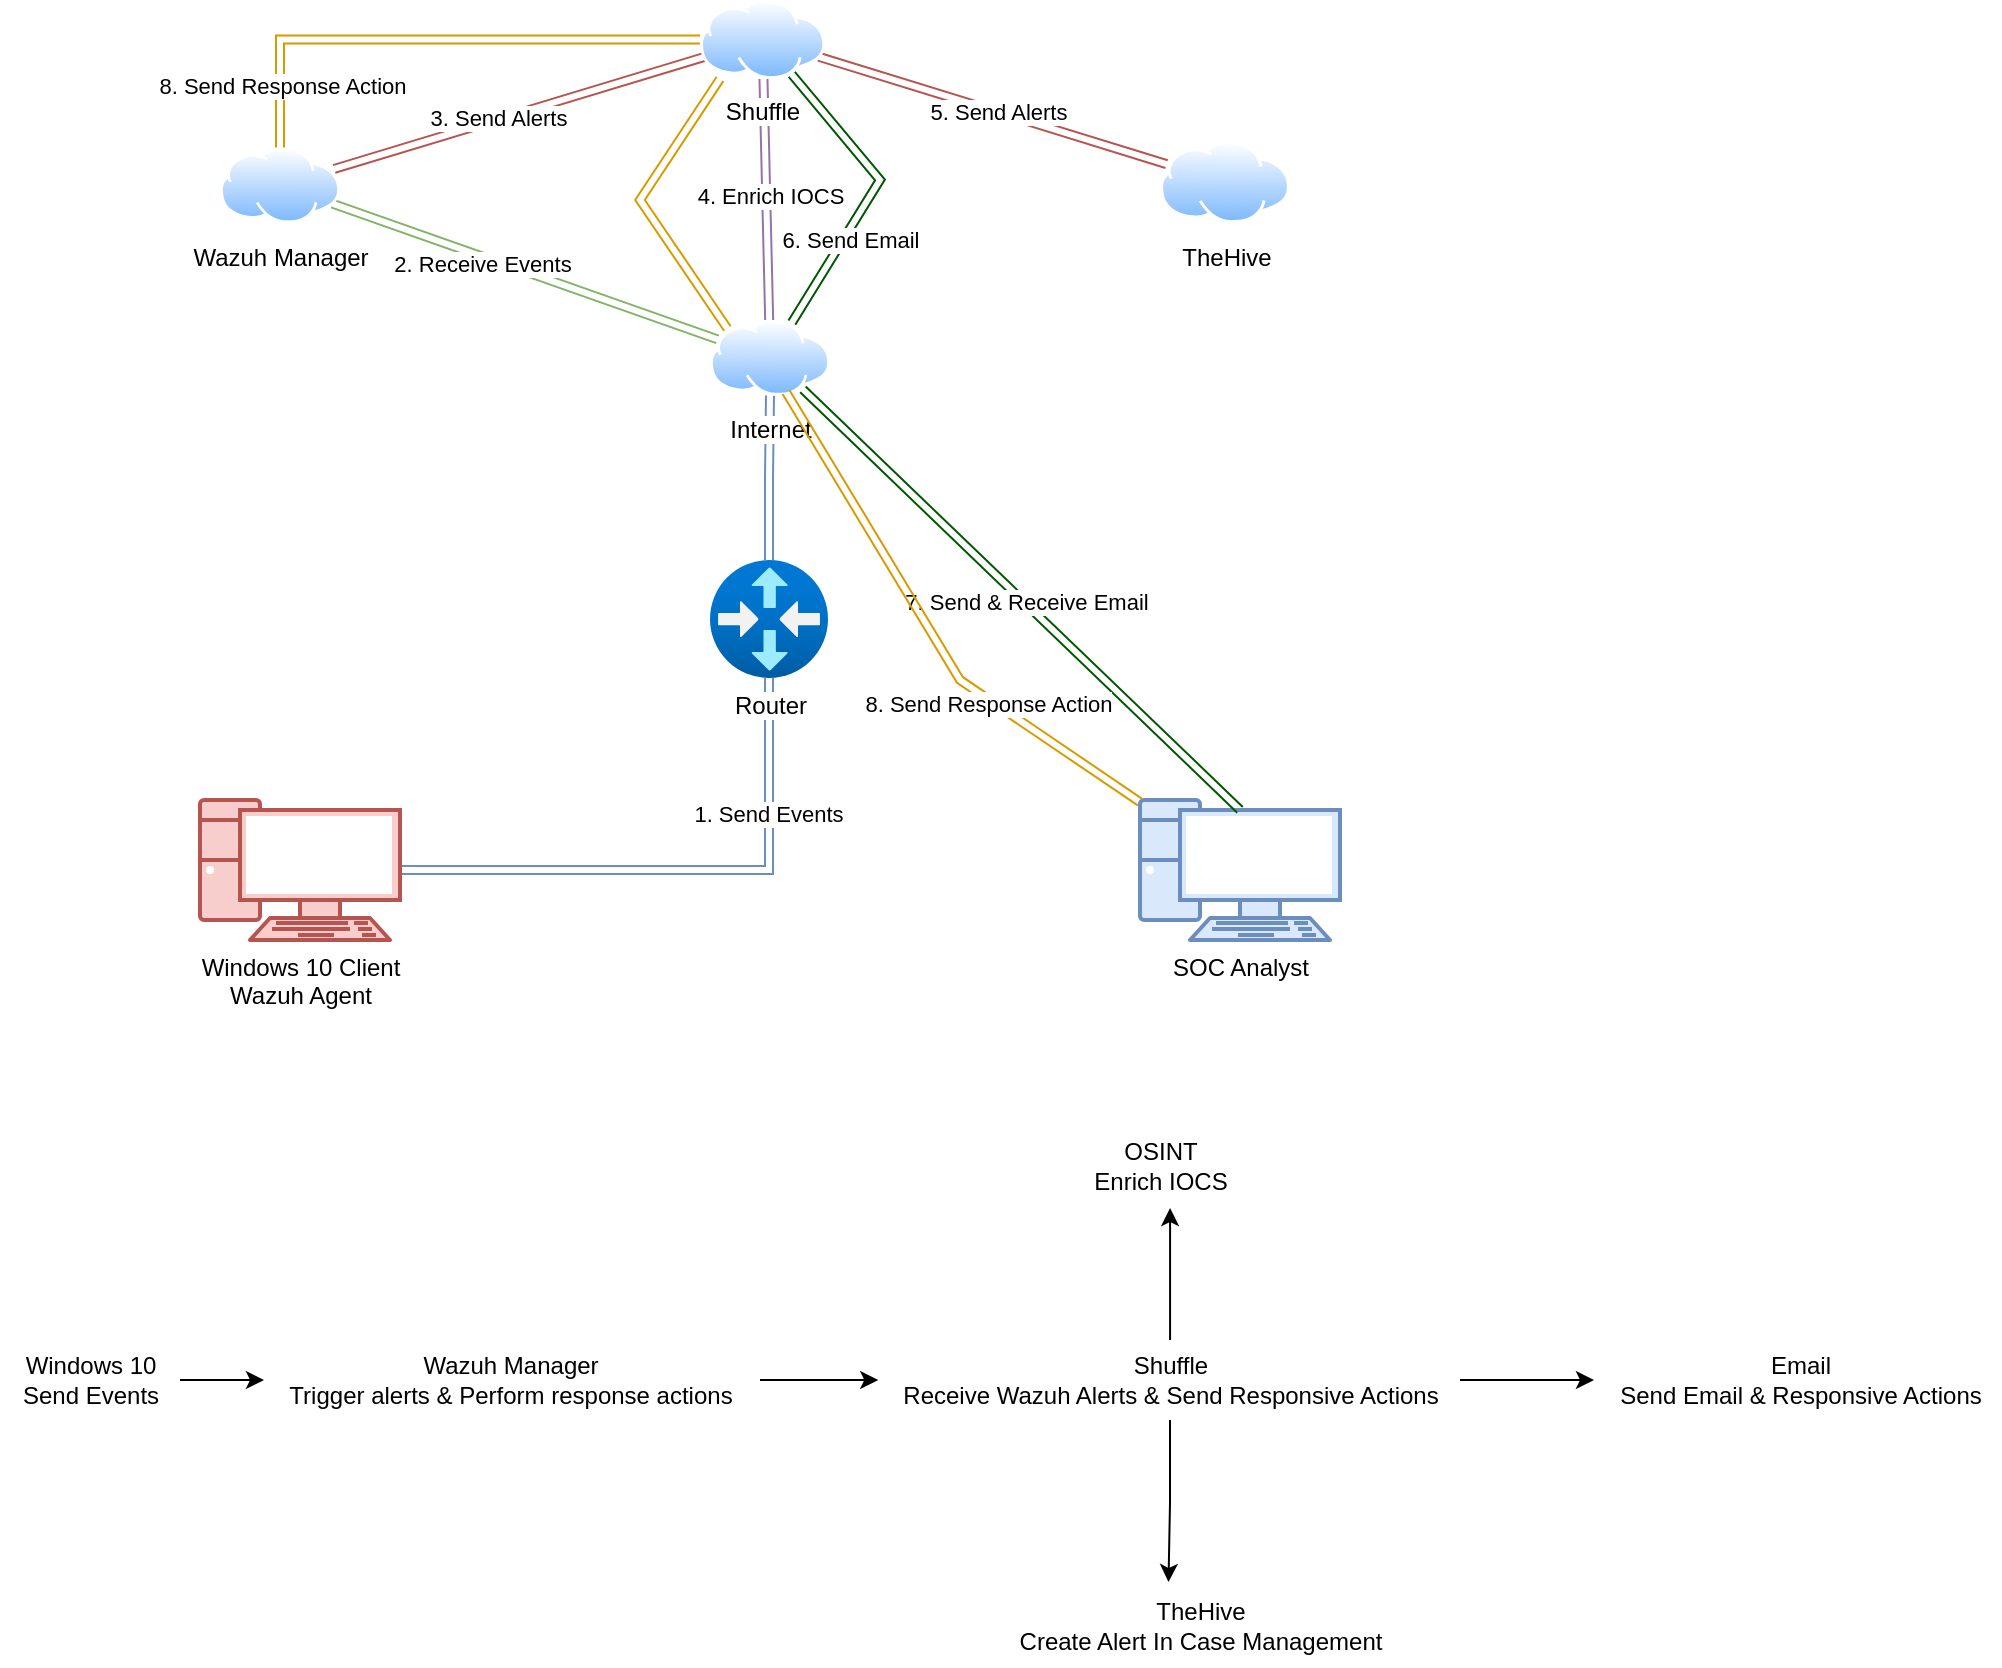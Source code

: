 <mxfile version="24.3.0" type="github">
  <diagram name="Page-1" id="wURycizklEfb9GuxCM7u">
    <mxGraphModel dx="794" dy="547" grid="1" gridSize="10" guides="1" tooltips="1" connect="1" arrows="1" fold="1" page="1" pageScale="1" pageWidth="850" pageHeight="1100" math="0" shadow="0">
      <root>
        <mxCell id="0" />
        <mxCell id="1" parent="0" />
        <mxCell id="Wog2cOBHWBnlNM8ZQI1l-1" value="SOC Analyst" style="verticalAlign=top;verticalLabelPosition=bottom;labelPosition=center;align=center;html=1;outlineConnect=0;fillColor=#dae8fc;strokeColor=#6c8ebf;gradientDirection=north;strokeWidth=2;shape=mxgraph.networks.pc;" vertex="1" parent="1">
          <mxGeometry x="610" y="450" width="100" height="70" as="geometry" />
        </mxCell>
        <mxCell id="Wog2cOBHWBnlNM8ZQI1l-9" style="edgeStyle=orthogonalEdgeStyle;rounded=0;orthogonalLoop=1;jettySize=auto;html=1;shape=link;fillColor=#dae8fc;strokeColor=#6c8ebf;" edge="1" parent="1" source="Wog2cOBHWBnlNM8ZQI1l-2" target="Wog2cOBHWBnlNM8ZQI1l-3">
          <mxGeometry relative="1" as="geometry" />
        </mxCell>
        <mxCell id="Wog2cOBHWBnlNM8ZQI1l-10" value="1. Send Events" style="edgeLabel;html=1;align=center;verticalAlign=middle;resizable=0;points=[];" vertex="1" connectable="0" parent="Wog2cOBHWBnlNM8ZQI1l-9">
          <mxGeometry x="0.522" y="2" relative="1" as="geometry">
            <mxPoint x="1" y="1" as="offset" />
          </mxGeometry>
        </mxCell>
        <mxCell id="Wog2cOBHWBnlNM8ZQI1l-2" value="Windows 10 Client&lt;div&gt;Wazuh Agent&lt;/div&gt;" style="verticalAlign=top;verticalLabelPosition=bottom;labelPosition=center;align=center;html=1;outlineConnect=0;fillColor=#f8cecc;strokeColor=#b85450;gradientDirection=north;strokeWidth=2;shape=mxgraph.networks.pc;" vertex="1" parent="1">
          <mxGeometry x="140" y="450" width="100" height="70" as="geometry" />
        </mxCell>
        <mxCell id="Wog2cOBHWBnlNM8ZQI1l-11" style="edgeStyle=orthogonalEdgeStyle;rounded=0;orthogonalLoop=1;jettySize=auto;html=1;entryX=0.5;entryY=1;entryDx=0;entryDy=0;shape=link;fillColor=#dae8fc;strokeColor=#6c8ebf;" edge="1" parent="1" source="Wog2cOBHWBnlNM8ZQI1l-3" target="Wog2cOBHWBnlNM8ZQI1l-5">
          <mxGeometry relative="1" as="geometry" />
        </mxCell>
        <mxCell id="Wog2cOBHWBnlNM8ZQI1l-3" value="Router" style="image;aspect=fixed;html=1;points=[];align=center;fontSize=12;image=img/lib/azure2/networking/Virtual_Router.svg;" vertex="1" parent="1">
          <mxGeometry x="395" y="330" width="59" height="59" as="geometry" />
        </mxCell>
        <mxCell id="Wog2cOBHWBnlNM8ZQI1l-12" style="rounded=0;orthogonalLoop=1;jettySize=auto;html=1;shape=link;fillColor=#d5e8d4;strokeColor=#82b366;" edge="1" parent="1" source="Wog2cOBHWBnlNM8ZQI1l-4" target="Wog2cOBHWBnlNM8ZQI1l-5">
          <mxGeometry relative="1" as="geometry" />
        </mxCell>
        <mxCell id="Wog2cOBHWBnlNM8ZQI1l-13" value="2. Receive Events" style="edgeLabel;html=1;align=center;verticalAlign=middle;resizable=0;points=[];" vertex="1" connectable="0" parent="Wog2cOBHWBnlNM8ZQI1l-12">
          <mxGeometry x="-0.214" y="-3" relative="1" as="geometry">
            <mxPoint as="offset" />
          </mxGeometry>
        </mxCell>
        <mxCell id="Wog2cOBHWBnlNM8ZQI1l-14" style="rounded=0;orthogonalLoop=1;jettySize=auto;html=1;shape=link;fillColor=#f8cecc;strokeColor=#b85450;" edge="1" parent="1" source="Wog2cOBHWBnlNM8ZQI1l-4" target="Wog2cOBHWBnlNM8ZQI1l-7">
          <mxGeometry relative="1" as="geometry" />
        </mxCell>
        <mxCell id="Wog2cOBHWBnlNM8ZQI1l-15" value="3. Send Alerts" style="edgeLabel;html=1;align=center;verticalAlign=middle;resizable=0;points=[];" vertex="1" connectable="0" parent="Wog2cOBHWBnlNM8ZQI1l-14">
          <mxGeometry x="-0.117" y="1" relative="1" as="geometry">
            <mxPoint as="offset" />
          </mxGeometry>
        </mxCell>
        <mxCell id="Wog2cOBHWBnlNM8ZQI1l-4" value="Wazuh Manager" style="image;aspect=fixed;perimeter=ellipsePerimeter;html=1;align=center;shadow=0;dashed=0;spacingTop=3;image=img/lib/active_directory/internet_cloud.svg;" vertex="1" parent="1">
          <mxGeometry x="150" y="123.7" width="60" height="37.8" as="geometry" />
        </mxCell>
        <mxCell id="Wog2cOBHWBnlNM8ZQI1l-26" style="rounded=0;orthogonalLoop=1;jettySize=auto;html=1;exitX=0.25;exitY=0;exitDx=0;exitDy=0;entryX=0.25;entryY=1;entryDx=0;entryDy=0;shape=link;fillColor=#ffe6cc;strokeColor=#d79b00;" edge="1" parent="1">
          <mxGeometry relative="1" as="geometry">
            <mxPoint x="403.685" y="214.226" as="sourcePoint" />
            <mxPoint x="399.997" y="89.446" as="targetPoint" />
            <Array as="points">
              <mxPoint x="360" y="150" />
            </Array>
          </mxGeometry>
        </mxCell>
        <mxCell id="Wog2cOBHWBnlNM8ZQI1l-5" value="Internet" style="image;aspect=fixed;perimeter=ellipsePerimeter;html=1;align=center;shadow=0;dashed=0;spacingTop=3;image=img/lib/active_directory/internet_cloud.svg;" vertex="1" parent="1">
          <mxGeometry x="395" y="210" width="60" height="37.8" as="geometry" />
        </mxCell>
        <mxCell id="Wog2cOBHWBnlNM8ZQI1l-6" value="TheHive" style="image;aspect=fixed;perimeter=ellipsePerimeter;html=1;align=center;shadow=0;dashed=0;spacingTop=3;image=img/lib/active_directory/internet_cloud.svg;" vertex="1" parent="1">
          <mxGeometry x="620" y="120.55" width="65" height="40.95" as="geometry" />
        </mxCell>
        <mxCell id="Wog2cOBHWBnlNM8ZQI1l-16" style="rounded=0;orthogonalLoop=1;jettySize=auto;html=1;fillColor=#f8cecc;strokeColor=#b85450;shape=link;" edge="1" parent="1" source="Wog2cOBHWBnlNM8ZQI1l-7" target="Wog2cOBHWBnlNM8ZQI1l-6">
          <mxGeometry relative="1" as="geometry" />
        </mxCell>
        <mxCell id="Wog2cOBHWBnlNM8ZQI1l-17" value="5. Send Alerts" style="edgeLabel;html=1;align=center;verticalAlign=middle;resizable=0;points=[];" vertex="1" connectable="0" parent="Wog2cOBHWBnlNM8ZQI1l-16">
          <mxGeometry x="0.03" relative="1" as="geometry">
            <mxPoint as="offset" />
          </mxGeometry>
        </mxCell>
        <mxCell id="Wog2cOBHWBnlNM8ZQI1l-18" style="rounded=0;orthogonalLoop=1;jettySize=auto;html=1;fillColor=#e1d5e7;strokeColor=#9673a6;shape=link;" edge="1" parent="1" source="Wog2cOBHWBnlNM8ZQI1l-7" target="Wog2cOBHWBnlNM8ZQI1l-5">
          <mxGeometry relative="1" as="geometry" />
        </mxCell>
        <mxCell id="Wog2cOBHWBnlNM8ZQI1l-19" value="4. Enrich IOCS" style="edgeLabel;html=1;align=center;verticalAlign=middle;resizable=0;points=[];" vertex="1" connectable="0" parent="Wog2cOBHWBnlNM8ZQI1l-18">
          <mxGeometry x="-0.028" y="2" relative="1" as="geometry">
            <mxPoint as="offset" />
          </mxGeometry>
        </mxCell>
        <mxCell id="Wog2cOBHWBnlNM8ZQI1l-20" style="rounded=0;orthogonalLoop=1;jettySize=auto;html=1;shape=link;fillColor=#008a00;strokeColor=#005700;" edge="1" parent="1" source="Wog2cOBHWBnlNM8ZQI1l-7" target="Wog2cOBHWBnlNM8ZQI1l-5">
          <mxGeometry relative="1" as="geometry">
            <Array as="points">
              <mxPoint x="480" y="140" />
            </Array>
          </mxGeometry>
        </mxCell>
        <mxCell id="Wog2cOBHWBnlNM8ZQI1l-21" value="6. Send Email" style="edgeLabel;html=1;align=center;verticalAlign=middle;resizable=0;points=[];" vertex="1" connectable="0" parent="Wog2cOBHWBnlNM8ZQI1l-20">
          <mxGeometry x="0.335" y="3" relative="1" as="geometry">
            <mxPoint as="offset" />
          </mxGeometry>
        </mxCell>
        <mxCell id="Wog2cOBHWBnlNM8ZQI1l-27" style="edgeStyle=orthogonalEdgeStyle;rounded=0;orthogonalLoop=1;jettySize=auto;html=1;entryX=0.5;entryY=0;entryDx=0;entryDy=0;shape=link;fillColor=#ffe6cc;strokeColor=#d79b00;" edge="1" parent="1" source="Wog2cOBHWBnlNM8ZQI1l-7" target="Wog2cOBHWBnlNM8ZQI1l-4">
          <mxGeometry relative="1" as="geometry" />
        </mxCell>
        <mxCell id="Wog2cOBHWBnlNM8ZQI1l-28" value="8. Send Response Action" style="edgeLabel;html=1;align=center;verticalAlign=middle;resizable=0;points=[];" vertex="1" connectable="0" parent="Wog2cOBHWBnlNM8ZQI1l-27">
          <mxGeometry x="0.767" y="1" relative="1" as="geometry">
            <mxPoint as="offset" />
          </mxGeometry>
        </mxCell>
        <mxCell id="Wog2cOBHWBnlNM8ZQI1l-7" value="Shuffle" style="image;aspect=fixed;perimeter=ellipsePerimeter;html=1;align=center;shadow=0;dashed=0;spacingTop=3;image=img/lib/active_directory/internet_cloud.svg;" vertex="1" parent="1">
          <mxGeometry x="390" y="50" width="62.62" height="39.45" as="geometry" />
        </mxCell>
        <mxCell id="Wog2cOBHWBnlNM8ZQI1l-8" style="edgeStyle=orthogonalEdgeStyle;rounded=0;orthogonalLoop=1;jettySize=auto;html=1;exitX=0.5;exitY=1;exitDx=0;exitDy=0;" edge="1" parent="1" source="Wog2cOBHWBnlNM8ZQI1l-5" target="Wog2cOBHWBnlNM8ZQI1l-5">
          <mxGeometry relative="1" as="geometry" />
        </mxCell>
        <mxCell id="Wog2cOBHWBnlNM8ZQI1l-22" style="rounded=0;orthogonalLoop=1;jettySize=auto;html=1;shape=link;entryX=0.5;entryY=0.07;entryDx=0;entryDy=0;entryPerimeter=0;fillColor=#008a00;strokeColor=#005700;" edge="1" parent="1" source="Wog2cOBHWBnlNM8ZQI1l-5" target="Wog2cOBHWBnlNM8ZQI1l-1">
          <mxGeometry relative="1" as="geometry" />
        </mxCell>
        <mxCell id="Wog2cOBHWBnlNM8ZQI1l-23" value="7. Send &amp;amp; Receive Email" style="edgeLabel;html=1;align=center;verticalAlign=middle;resizable=0;points=[];" vertex="1" connectable="0" parent="Wog2cOBHWBnlNM8ZQI1l-22">
          <mxGeometry x="0.016" y="1" relative="1" as="geometry">
            <mxPoint as="offset" />
          </mxGeometry>
        </mxCell>
        <mxCell id="Wog2cOBHWBnlNM8ZQI1l-24" style="rounded=0;orthogonalLoop=1;jettySize=auto;html=1;entryX=0.633;entryY=0.952;entryDx=0;entryDy=0;entryPerimeter=0;shape=link;fillColor=#ffe6cc;strokeColor=#d79b00;" edge="1" parent="1" source="Wog2cOBHWBnlNM8ZQI1l-1" target="Wog2cOBHWBnlNM8ZQI1l-5">
          <mxGeometry relative="1" as="geometry">
            <Array as="points">
              <mxPoint x="520" y="390" />
            </Array>
          </mxGeometry>
        </mxCell>
        <mxCell id="Wog2cOBHWBnlNM8ZQI1l-25" value="8. Send Response Action" style="edgeLabel;html=1;align=center;verticalAlign=middle;resizable=0;points=[];" vertex="1" connectable="0" parent="Wog2cOBHWBnlNM8ZQI1l-24">
          <mxGeometry x="-0.347" y="2" relative="1" as="geometry">
            <mxPoint as="offset" />
          </mxGeometry>
        </mxCell>
        <mxCell id="Wog2cOBHWBnlNM8ZQI1l-29" value="Windows 10&lt;div&gt;Send Events&lt;/div&gt;" style="text;html=1;align=center;verticalAlign=middle;resizable=0;points=[];autosize=1;strokeColor=none;fillColor=none;" vertex="1" parent="1">
          <mxGeometry x="40" y="720" width="90" height="40" as="geometry" />
        </mxCell>
        <mxCell id="Wog2cOBHWBnlNM8ZQI1l-30" value="Wazuh Manager&lt;div&gt;Trigger alerts &amp;amp; Perform response actions&lt;/div&gt;" style="text;html=1;align=center;verticalAlign=middle;resizable=0;points=[];autosize=1;strokeColor=none;fillColor=none;" vertex="1" parent="1">
          <mxGeometry x="170" y="720" width="250" height="40" as="geometry" />
        </mxCell>
        <mxCell id="Wog2cOBHWBnlNM8ZQI1l-31" style="edgeStyle=orthogonalEdgeStyle;rounded=0;orthogonalLoop=1;jettySize=auto;html=1;entryX=0.008;entryY=0.5;entryDx=0;entryDy=0;entryPerimeter=0;" edge="1" parent="1" source="Wog2cOBHWBnlNM8ZQI1l-29" target="Wog2cOBHWBnlNM8ZQI1l-30">
          <mxGeometry relative="1" as="geometry" />
        </mxCell>
        <mxCell id="Wog2cOBHWBnlNM8ZQI1l-32" value="Shuffle&lt;div&gt;Receive Wazuh Alerts &amp;amp; Send Responsive Actions&lt;/div&gt;" style="text;html=1;align=center;verticalAlign=middle;resizable=0;points=[];autosize=1;strokeColor=none;fillColor=none;" vertex="1" parent="1">
          <mxGeometry x="480" y="720" width="290" height="40" as="geometry" />
        </mxCell>
        <mxCell id="Wog2cOBHWBnlNM8ZQI1l-33" style="edgeStyle=orthogonalEdgeStyle;rounded=0;orthogonalLoop=1;jettySize=auto;html=1;entryX=-0.003;entryY=0.5;entryDx=0;entryDy=0;entryPerimeter=0;" edge="1" parent="1" source="Wog2cOBHWBnlNM8ZQI1l-30" target="Wog2cOBHWBnlNM8ZQI1l-32">
          <mxGeometry relative="1" as="geometry" />
        </mxCell>
        <mxCell id="Wog2cOBHWBnlNM8ZQI1l-34" value="OSINT&lt;div&gt;Enrich IOCS&lt;/div&gt;" style="text;html=1;align=center;verticalAlign=middle;resizable=0;points=[];autosize=1;strokeColor=none;fillColor=none;" vertex="1" parent="1">
          <mxGeometry x="575" y="613" width="90" height="40" as="geometry" />
        </mxCell>
        <mxCell id="Wog2cOBHWBnlNM8ZQI1l-35" style="edgeStyle=orthogonalEdgeStyle;rounded=0;orthogonalLoop=1;jettySize=auto;html=1;entryX=0.556;entryY=1.025;entryDx=0;entryDy=0;entryPerimeter=0;" edge="1" parent="1" source="Wog2cOBHWBnlNM8ZQI1l-32" target="Wog2cOBHWBnlNM8ZQI1l-34">
          <mxGeometry relative="1" as="geometry" />
        </mxCell>
        <mxCell id="Wog2cOBHWBnlNM8ZQI1l-36" value="TheHive&lt;div&gt;Create Alert In Case Management&lt;/div&gt;" style="text;html=1;align=center;verticalAlign=middle;resizable=0;points=[];autosize=1;strokeColor=none;fillColor=none;" vertex="1" parent="1">
          <mxGeometry x="535" y="843" width="210" height="40" as="geometry" />
        </mxCell>
        <mxCell id="Wog2cOBHWBnlNM8ZQI1l-37" style="edgeStyle=orthogonalEdgeStyle;rounded=0;orthogonalLoop=1;jettySize=auto;html=1;entryX=0.425;entryY=-0.05;entryDx=0;entryDy=0;entryPerimeter=0;" edge="1" parent="1" source="Wog2cOBHWBnlNM8ZQI1l-32" target="Wog2cOBHWBnlNM8ZQI1l-36">
          <mxGeometry relative="1" as="geometry" />
        </mxCell>
        <mxCell id="Wog2cOBHWBnlNM8ZQI1l-38" value="Email&lt;div&gt;Send Email &amp;amp; Responsive Actions&lt;/div&gt;" style="text;html=1;align=center;verticalAlign=middle;resizable=0;points=[];autosize=1;strokeColor=none;fillColor=none;" vertex="1" parent="1">
          <mxGeometry x="840" y="720" width="200" height="40" as="geometry" />
        </mxCell>
        <mxCell id="Wog2cOBHWBnlNM8ZQI1l-39" style="edgeStyle=orthogonalEdgeStyle;rounded=0;orthogonalLoop=1;jettySize=auto;html=1;entryX=-0.015;entryY=0.5;entryDx=0;entryDy=0;entryPerimeter=0;" edge="1" parent="1" source="Wog2cOBHWBnlNM8ZQI1l-32" target="Wog2cOBHWBnlNM8ZQI1l-38">
          <mxGeometry relative="1" as="geometry" />
        </mxCell>
      </root>
    </mxGraphModel>
  </diagram>
</mxfile>
